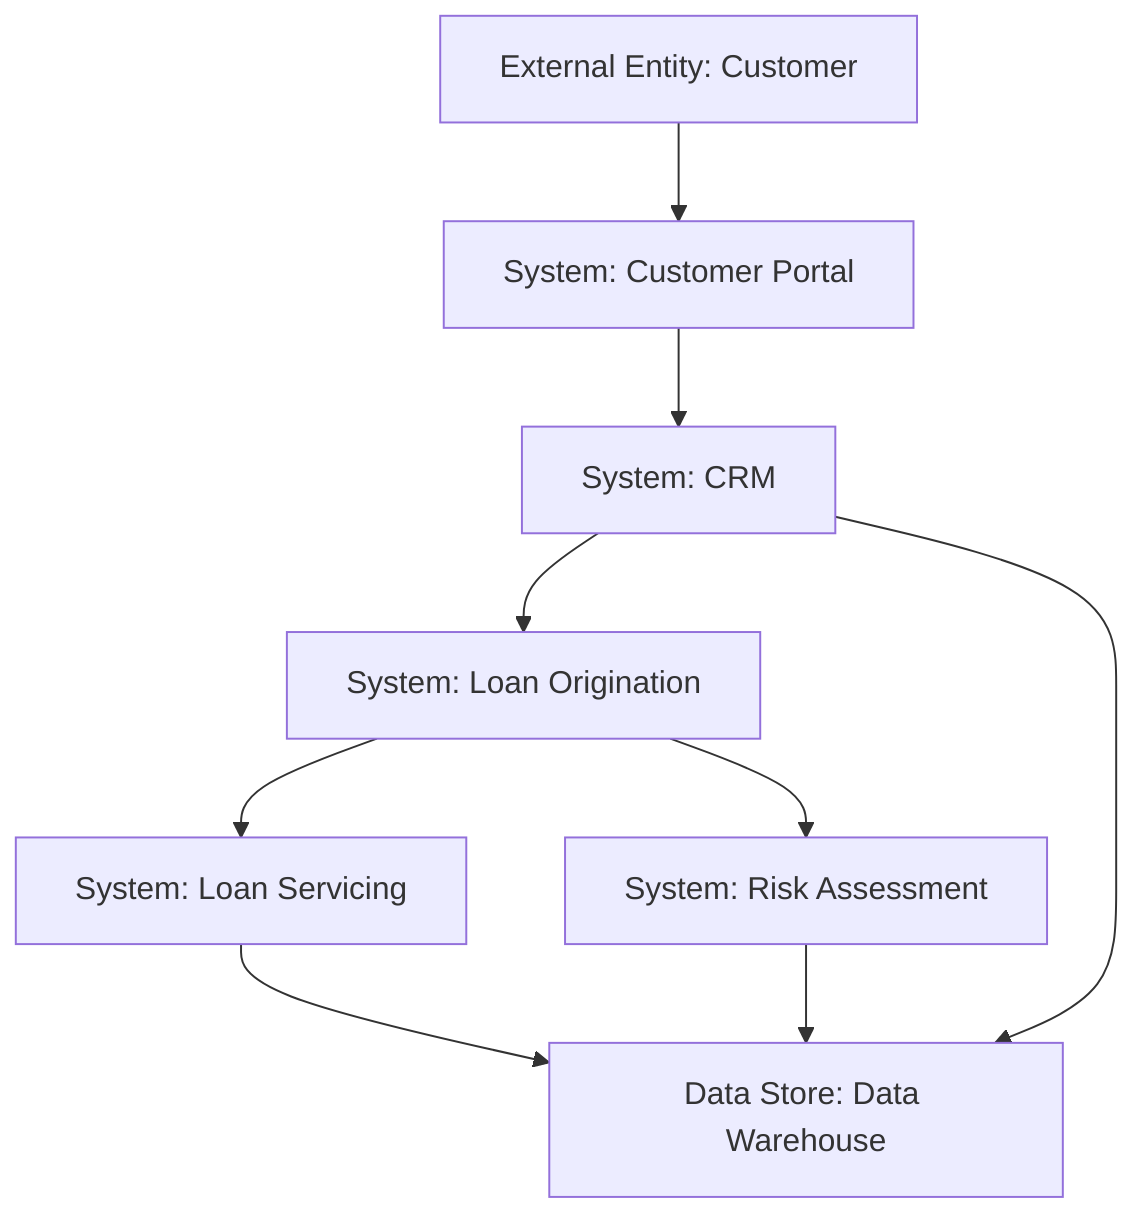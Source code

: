 flowchart TD
  Customer[External Entity: Customer]
  Portal[System: Customer Portal]
  CRM[System: CRM]
  LoanSystem[System: Loan Origination]
  RiskEngine[System: Risk Assessment]
  Servicing[System: Loan Servicing]
  DataWarehouse[Data Store: Data Warehouse]

  Customer --> Portal
  Portal --> CRM
  CRM --> LoanSystem
  LoanSystem --> RiskEngine
  LoanSystem --> Servicing
  Servicing --> DataWarehouse
  RiskEngine --> DataWarehouse
  CRM --> DataWarehouse